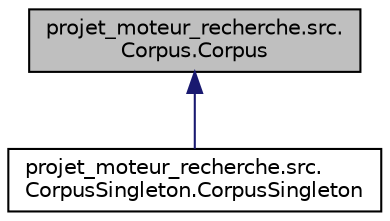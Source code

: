 digraph "projet_moteur_recherche.src.Corpus.Corpus"
{
 // LATEX_PDF_SIZE
  edge [fontname="Helvetica",fontsize="10",labelfontname="Helvetica",labelfontsize="10"];
  node [fontname="Helvetica",fontsize="10",shape=record];
  Node1 [label="projet_moteur_recherche.src.\lCorpus.Corpus",height=0.2,width=0.4,color="black", fillcolor="grey75", style="filled", fontcolor="black",tooltip=" "];
  Node1 -> Node2 [dir="back",color="midnightblue",fontsize="10",style="solid",fontname="Helvetica"];
  Node2 [label="projet_moteur_recherche.src.\lCorpusSingleton.CorpusSingleton",height=0.2,width=0.4,color="black", fillcolor="white", style="filled",URL="$classprojet__moteur__recherche_1_1src_1_1CorpusSingleton_1_1CorpusSingleton.html",tooltip=" "];
}
